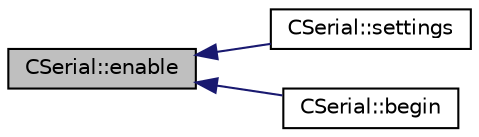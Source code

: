 digraph "CSerial::enable"
{
  edge [fontname="Helvetica",fontsize="10",labelfontname="Helvetica",labelfontsize="10"];
  node [fontname="Helvetica",fontsize="10",shape=record];
  rankdir="LR";
  Node1 [label="CSerial::enable",height=0.2,width=0.4,color="black", fillcolor="grey75", style="filled" fontcolor="black"];
  Node1 -> Node2 [dir="back",color="midnightblue",fontsize="10",style="solid",fontname="Helvetica"];
  Node2 [label="CSerial::settings",height=0.2,width=0.4,color="black", fillcolor="white", style="filled",URL="$d8/d1d/class_c_serial.html#a0c80ea521e310305579e787f21a55233"];
  Node1 -> Node3 [dir="back",color="midnightblue",fontsize="10",style="solid",fontname="Helvetica"];
  Node3 [label="CSerial::begin",height=0.2,width=0.4,color="black", fillcolor="white", style="filled",URL="$d8/d1d/class_c_serial.html#a130edee149575f50f62013180a1b5bef"];
}
